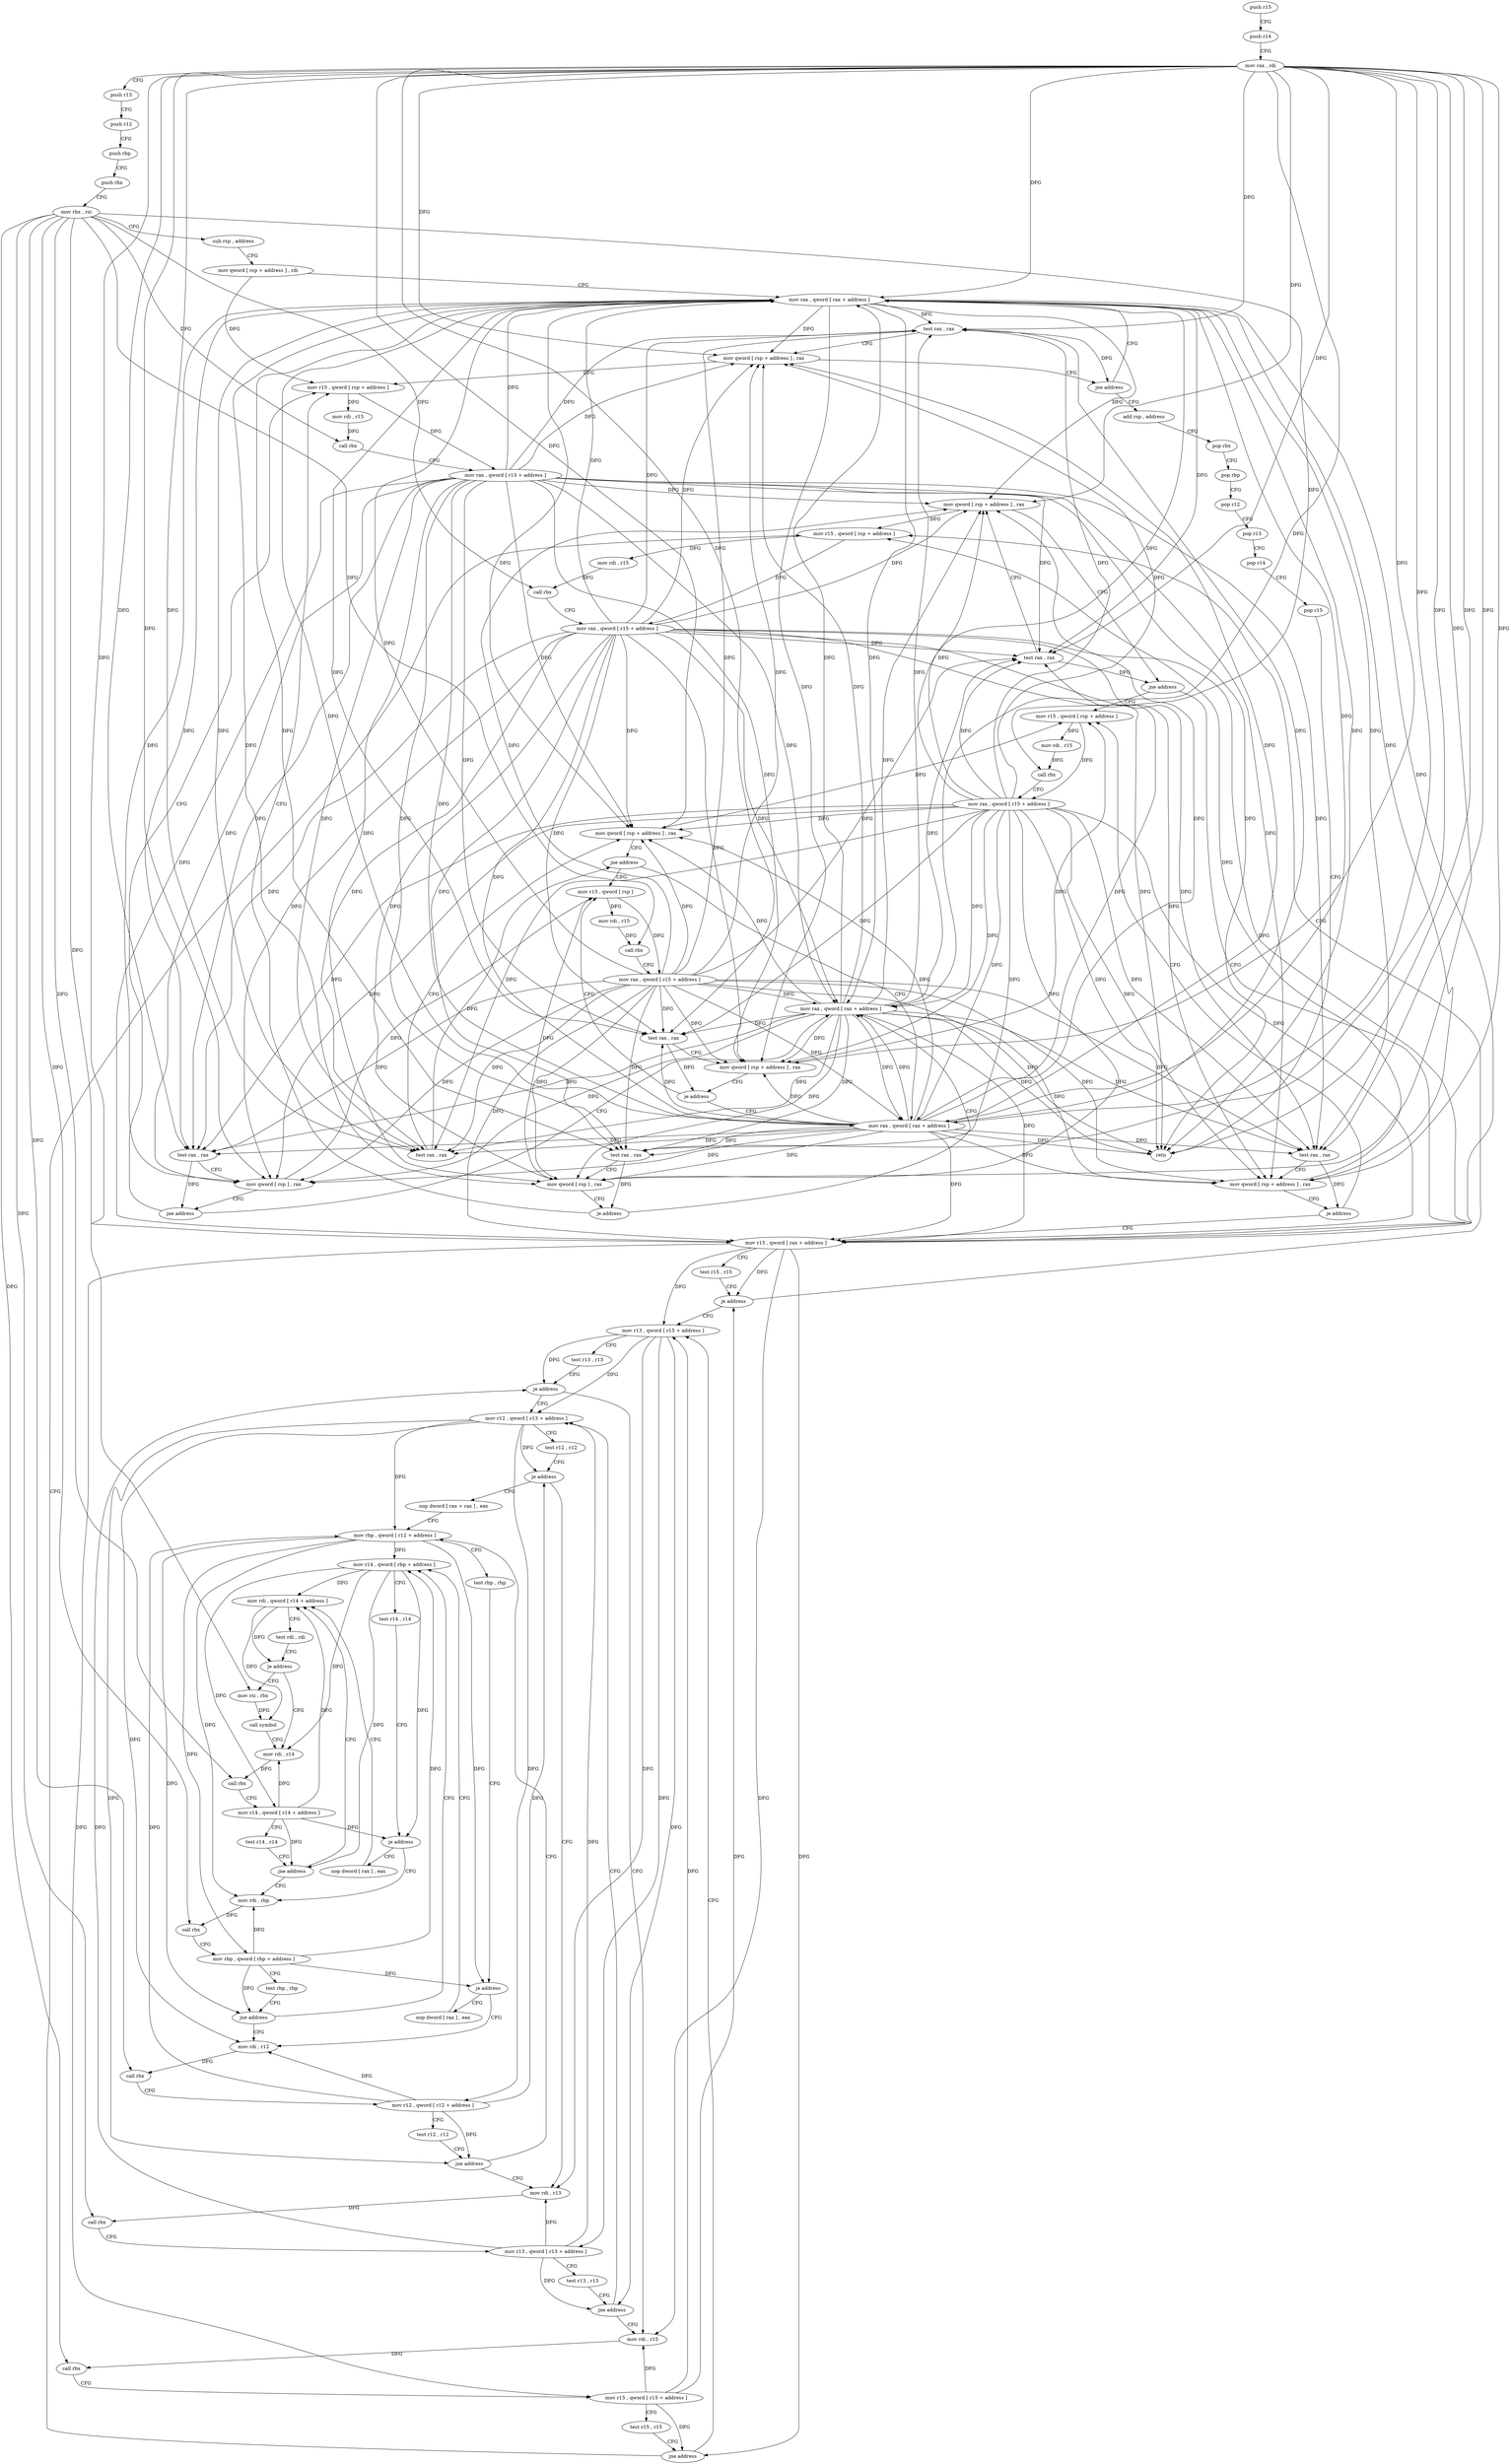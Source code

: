 digraph "func" {
"4241584" [label = "push r15" ]
"4241586" [label = "push r14" ]
"4241588" [label = "mov rax , rdi" ]
"4241591" [label = "push r13" ]
"4241593" [label = "push r12" ]
"4241595" [label = "push rbp" ]
"4241596" [label = "push rbx" ]
"4241597" [label = "mov rbx , rsi" ]
"4241600" [label = "sub rsp , address" ]
"4241604" [label = "mov qword [ rsp + address ] , rdi" ]
"4241609" [label = "mov rax , qword [ rax + address ]" ]
"4241957" [label = "mov r15 , qword [ rsp + address ]" ]
"4241962" [label = "mov rdi , r15" ]
"4241965" [label = "call rbx" ]
"4241967" [label = "mov rax , qword [ r15 + address ]" ]
"4241974" [label = "test rax , rax" ]
"4241977" [label = "mov qword [ rsp + address ] , rax" ]
"4241982" [label = "jne address" ]
"4241988" [label = "add rsp , address" ]
"4241629" [label = "mov rax , qword [ rax + address ]" ]
"4241636" [label = "test rax , rax" ]
"4241639" [label = "mov qword [ rsp + address ] , rax" ]
"4241644" [label = "je address" ]
"4241928" [label = "mov r15 , qword [ rsp ]" ]
"4241650" [label = "mov rax , qword [ rax + address ]" ]
"4241616" [label = "test rax , rax" ]
"4241619" [label = "mov qword [ rsp ] , rax" ]
"4241623" [label = "je address" ]
"4241992" [label = "pop rbx" ]
"4241993" [label = "pop rbp" ]
"4241994" [label = "pop r12" ]
"4241996" [label = "pop r13" ]
"4241998" [label = "pop r14" ]
"4242000" [label = "pop r15" ]
"4242002" [label = "retn" ]
"4241932" [label = "mov rdi , r15" ]
"4241935" [label = "call rbx" ]
"4241937" [label = "mov rax , qword [ r15 + address ]" ]
"4241944" [label = "test rax , rax" ]
"4241947" [label = "mov qword [ rsp ] , rax" ]
"4241951" [label = "jne address" ]
"4241657" [label = "test rax , rax" ]
"4241660" [label = "mov qword [ rsp + address ] , rax" ]
"4241665" [label = "je address" ]
"4241897" [label = "mov r15 , qword [ rsp + address ]" ]
"4241671" [label = "mov r15 , qword [ rax + address ]" ]
"4241902" [label = "mov rdi , r15" ]
"4241905" [label = "call rbx" ]
"4241907" [label = "mov rax , qword [ r15 + address ]" ]
"4241914" [label = "test rax , rax" ]
"4241917" [label = "mov qword [ rsp + address ] , rax" ]
"4241922" [label = "jne address" ]
"4241678" [label = "test r15 , r15" ]
"4241681" [label = "je address" ]
"4241866" [label = "mov r15 , qword [ rsp + address ]" ]
"4241687" [label = "mov r13 , qword [ r15 + address ]" ]
"4241871" [label = "mov rdi , r15" ]
"4241874" [label = "call rbx" ]
"4241876" [label = "mov rax , qword [ r15 + address ]" ]
"4241883" [label = "test rax , rax" ]
"4241886" [label = "mov qword [ rsp + address ] , rax" ]
"4241891" [label = "jne address" ]
"4241694" [label = "test r13 , r13" ]
"4241697" [label = "je address" ]
"4241845" [label = "mov rdi , r15" ]
"4241703" [label = "mov r12 , qword [ r13 + address ]" ]
"4241848" [label = "call rbx" ]
"4241850" [label = "mov r15 , qword [ r15 + address ]" ]
"4241857" [label = "test r15 , r15" ]
"4241860" [label = "jne address" ]
"4241710" [label = "test r12 , r12" ]
"4241713" [label = "je address" ]
"4241824" [label = "mov rdi , r13" ]
"4241715" [label = "nop dword [ rax + rax ] , eax" ]
"4241827" [label = "call rbx" ]
"4241829" [label = "mov r13 , qword [ r13 + address ]" ]
"4241836" [label = "test r13 , r13" ]
"4241839" [label = "jne address" ]
"4241720" [label = "mov rbp , qword [ r12 + address ]" ]
"4241806" [label = "mov rdi , r12" ]
"4241809" [label = "call rbx" ]
"4241811" [label = "mov r12 , qword [ r12 + address ]" ]
"4241819" [label = "test r12 , r12" ]
"4241822" [label = "jne address" ]
"4241733" [label = "nop dword [ rax ] , eax" ]
"4241736" [label = "mov r14 , qword [ rbp + address ]" ]
"4241728" [label = "test rbp , rbp" ]
"4241731" [label = "je address" ]
"4241789" [label = "mov rdi , rbp" ]
"4241792" [label = "call rbx" ]
"4241794" [label = "mov rbp , qword [ rbp + address ]" ]
"4241801" [label = "test rbp , rbp" ]
"4241804" [label = "jne address" ]
"4241748" [label = "nop dword [ rax ] , eax" ]
"4241752" [label = "mov rdi , qword [ r14 + address ]" ]
"4241743" [label = "test r14 , r14" ]
"4241746" [label = "je address" ]
"4241772" [label = "mov rdi , r14" ]
"4241775" [label = "call rbx" ]
"4241777" [label = "mov r14 , qword [ r14 + address ]" ]
"4241784" [label = "test r14 , r14" ]
"4241787" [label = "jne address" ]
"4241764" [label = "mov rsi , rbx" ]
"4241767" [label = "call symbol" ]
"4241759" [label = "test rdi , rdi" ]
"4241762" [label = "je address" ]
"4241584" -> "4241586" [ label = "CFG" ]
"4241586" -> "4241588" [ label = "CFG" ]
"4241588" -> "4241591" [ label = "CFG" ]
"4241588" -> "4241609" [ label = "DFG" ]
"4241588" -> "4241616" [ label = "DFG" ]
"4241588" -> "4241619" [ label = "DFG" ]
"4241588" -> "4241974" [ label = "DFG" ]
"4241588" -> "4241977" [ label = "DFG" ]
"4241588" -> "4241629" [ label = "DFG" ]
"4241588" -> "4241636" [ label = "DFG" ]
"4241588" -> "4241639" [ label = "DFG" ]
"4241588" -> "4242002" [ label = "DFG" ]
"4241588" -> "4241944" [ label = "DFG" ]
"4241588" -> "4241947" [ label = "DFG" ]
"4241588" -> "4241650" [ label = "DFG" ]
"4241588" -> "4241657" [ label = "DFG" ]
"4241588" -> "4241660" [ label = "DFG" ]
"4241588" -> "4241914" [ label = "DFG" ]
"4241588" -> "4241917" [ label = "DFG" ]
"4241588" -> "4241671" [ label = "DFG" ]
"4241588" -> "4241883" [ label = "DFG" ]
"4241588" -> "4241886" [ label = "DFG" ]
"4241591" -> "4241593" [ label = "CFG" ]
"4241593" -> "4241595" [ label = "CFG" ]
"4241595" -> "4241596" [ label = "CFG" ]
"4241596" -> "4241597" [ label = "CFG" ]
"4241597" -> "4241600" [ label = "CFG" ]
"4241597" -> "4241965" [ label = "DFG" ]
"4241597" -> "4241935" [ label = "DFG" ]
"4241597" -> "4241905" [ label = "DFG" ]
"4241597" -> "4241874" [ label = "DFG" ]
"4241597" -> "4241848" [ label = "DFG" ]
"4241597" -> "4241827" [ label = "DFG" ]
"4241597" -> "4241809" [ label = "DFG" ]
"4241597" -> "4241792" [ label = "DFG" ]
"4241597" -> "4241775" [ label = "DFG" ]
"4241597" -> "4241764" [ label = "DFG" ]
"4241600" -> "4241604" [ label = "CFG" ]
"4241604" -> "4241609" [ label = "CFG" ]
"4241604" -> "4241957" [ label = "DFG" ]
"4241609" -> "4241616" [ label = "DFG" ]
"4241609" -> "4241619" [ label = "DFG" ]
"4241609" -> "4241974" [ label = "DFG" ]
"4241609" -> "4241977" [ label = "DFG" ]
"4241609" -> "4241629" [ label = "DFG" ]
"4241609" -> "4241636" [ label = "DFG" ]
"4241609" -> "4241639" [ label = "DFG" ]
"4241609" -> "4242002" [ label = "DFG" ]
"4241609" -> "4241944" [ label = "DFG" ]
"4241609" -> "4241947" [ label = "DFG" ]
"4241609" -> "4241650" [ label = "DFG" ]
"4241609" -> "4241657" [ label = "DFG" ]
"4241609" -> "4241660" [ label = "DFG" ]
"4241609" -> "4241914" [ label = "DFG" ]
"4241609" -> "4241917" [ label = "DFG" ]
"4241609" -> "4241671" [ label = "DFG" ]
"4241609" -> "4241883" [ label = "DFG" ]
"4241609" -> "4241886" [ label = "DFG" ]
"4241957" -> "4241962" [ label = "DFG" ]
"4241957" -> "4241967" [ label = "DFG" ]
"4241962" -> "4241965" [ label = "DFG" ]
"4241965" -> "4241967" [ label = "CFG" ]
"4241967" -> "4241974" [ label = "DFG" ]
"4241967" -> "4241609" [ label = "DFG" ]
"4241967" -> "4241616" [ label = "DFG" ]
"4241967" -> "4241619" [ label = "DFG" ]
"4241967" -> "4241977" [ label = "DFG" ]
"4241967" -> "4241629" [ label = "DFG" ]
"4241967" -> "4241636" [ label = "DFG" ]
"4241967" -> "4241639" [ label = "DFG" ]
"4241967" -> "4242002" [ label = "DFG" ]
"4241967" -> "4241944" [ label = "DFG" ]
"4241967" -> "4241947" [ label = "DFG" ]
"4241967" -> "4241650" [ label = "DFG" ]
"4241967" -> "4241657" [ label = "DFG" ]
"4241967" -> "4241660" [ label = "DFG" ]
"4241967" -> "4241914" [ label = "DFG" ]
"4241967" -> "4241917" [ label = "DFG" ]
"4241967" -> "4241671" [ label = "DFG" ]
"4241967" -> "4241883" [ label = "DFG" ]
"4241967" -> "4241886" [ label = "DFG" ]
"4241974" -> "4241977" [ label = "CFG" ]
"4241974" -> "4241982" [ label = "DFG" ]
"4241977" -> "4241982" [ label = "CFG" ]
"4241977" -> "4241957" [ label = "DFG" ]
"4241982" -> "4241609" [ label = "CFG" ]
"4241982" -> "4241988" [ label = "CFG" ]
"4241988" -> "4241992" [ label = "CFG" ]
"4241629" -> "4241636" [ label = "DFG" ]
"4241629" -> "4241609" [ label = "DFG" ]
"4241629" -> "4241616" [ label = "DFG" ]
"4241629" -> "4241619" [ label = "DFG" ]
"4241629" -> "4241974" [ label = "DFG" ]
"4241629" -> "4241977" [ label = "DFG" ]
"4241629" -> "4241639" [ label = "DFG" ]
"4241629" -> "4242002" [ label = "DFG" ]
"4241629" -> "4241944" [ label = "DFG" ]
"4241629" -> "4241947" [ label = "DFG" ]
"4241629" -> "4241650" [ label = "DFG" ]
"4241629" -> "4241657" [ label = "DFG" ]
"4241629" -> "4241660" [ label = "DFG" ]
"4241629" -> "4241914" [ label = "DFG" ]
"4241629" -> "4241917" [ label = "DFG" ]
"4241629" -> "4241671" [ label = "DFG" ]
"4241629" -> "4241883" [ label = "DFG" ]
"4241629" -> "4241886" [ label = "DFG" ]
"4241636" -> "4241639" [ label = "CFG" ]
"4241636" -> "4241644" [ label = "DFG" ]
"4241639" -> "4241644" [ label = "CFG" ]
"4241639" -> "4241897" [ label = "DFG" ]
"4241644" -> "4241928" [ label = "CFG" ]
"4241644" -> "4241650" [ label = "CFG" ]
"4241928" -> "4241932" [ label = "DFG" ]
"4241928" -> "4241937" [ label = "DFG" ]
"4241650" -> "4241657" [ label = "DFG" ]
"4241650" -> "4241609" [ label = "DFG" ]
"4241650" -> "4241616" [ label = "DFG" ]
"4241650" -> "4241619" [ label = "DFG" ]
"4241650" -> "4241974" [ label = "DFG" ]
"4241650" -> "4241977" [ label = "DFG" ]
"4241650" -> "4241629" [ label = "DFG" ]
"4241650" -> "4241636" [ label = "DFG" ]
"4241650" -> "4241639" [ label = "DFG" ]
"4241650" -> "4241944" [ label = "DFG" ]
"4241650" -> "4241947" [ label = "DFG" ]
"4241650" -> "4242002" [ label = "DFG" ]
"4241650" -> "4241660" [ label = "DFG" ]
"4241650" -> "4241914" [ label = "DFG" ]
"4241650" -> "4241917" [ label = "DFG" ]
"4241650" -> "4241671" [ label = "DFG" ]
"4241650" -> "4241883" [ label = "DFG" ]
"4241650" -> "4241886" [ label = "DFG" ]
"4241616" -> "4241619" [ label = "CFG" ]
"4241616" -> "4241623" [ label = "DFG" ]
"4241619" -> "4241623" [ label = "CFG" ]
"4241619" -> "4241928" [ label = "DFG" ]
"4241623" -> "4241957" [ label = "CFG" ]
"4241623" -> "4241629" [ label = "CFG" ]
"4241992" -> "4241993" [ label = "CFG" ]
"4241993" -> "4241994" [ label = "CFG" ]
"4241994" -> "4241996" [ label = "CFG" ]
"4241996" -> "4241998" [ label = "CFG" ]
"4241998" -> "4242000" [ label = "CFG" ]
"4242000" -> "4242002" [ label = "CFG" ]
"4241932" -> "4241935" [ label = "DFG" ]
"4241935" -> "4241937" [ label = "CFG" ]
"4241937" -> "4241944" [ label = "DFG" ]
"4241937" -> "4241609" [ label = "DFG" ]
"4241937" -> "4241616" [ label = "DFG" ]
"4241937" -> "4241619" [ label = "DFG" ]
"4241937" -> "4241974" [ label = "DFG" ]
"4241937" -> "4241977" [ label = "DFG" ]
"4241937" -> "4241629" [ label = "DFG" ]
"4241937" -> "4241636" [ label = "DFG" ]
"4241937" -> "4241639" [ label = "DFG" ]
"4241937" -> "4242002" [ label = "DFG" ]
"4241937" -> "4241947" [ label = "DFG" ]
"4241937" -> "4241650" [ label = "DFG" ]
"4241937" -> "4241657" [ label = "DFG" ]
"4241937" -> "4241660" [ label = "DFG" ]
"4241937" -> "4241914" [ label = "DFG" ]
"4241937" -> "4241917" [ label = "DFG" ]
"4241937" -> "4241671" [ label = "DFG" ]
"4241937" -> "4241883" [ label = "DFG" ]
"4241937" -> "4241886" [ label = "DFG" ]
"4241944" -> "4241947" [ label = "CFG" ]
"4241944" -> "4241951" [ label = "DFG" ]
"4241947" -> "4241951" [ label = "CFG" ]
"4241947" -> "4241928" [ label = "DFG" ]
"4241951" -> "4241629" [ label = "CFG" ]
"4241951" -> "4241957" [ label = "CFG" ]
"4241657" -> "4241660" [ label = "CFG" ]
"4241657" -> "4241665" [ label = "DFG" ]
"4241660" -> "4241665" [ label = "CFG" ]
"4241660" -> "4241866" [ label = "DFG" ]
"4241665" -> "4241897" [ label = "CFG" ]
"4241665" -> "4241671" [ label = "CFG" ]
"4241897" -> "4241902" [ label = "DFG" ]
"4241897" -> "4241907" [ label = "DFG" ]
"4241671" -> "4241678" [ label = "CFG" ]
"4241671" -> "4241681" [ label = "DFG" ]
"4241671" -> "4241687" [ label = "DFG" ]
"4241671" -> "4241845" [ label = "DFG" ]
"4241671" -> "4241850" [ label = "DFG" ]
"4241671" -> "4241860" [ label = "DFG" ]
"4241902" -> "4241905" [ label = "DFG" ]
"4241905" -> "4241907" [ label = "CFG" ]
"4241907" -> "4241914" [ label = "DFG" ]
"4241907" -> "4241609" [ label = "DFG" ]
"4241907" -> "4241616" [ label = "DFG" ]
"4241907" -> "4241619" [ label = "DFG" ]
"4241907" -> "4241974" [ label = "DFG" ]
"4241907" -> "4241977" [ label = "DFG" ]
"4241907" -> "4241629" [ label = "DFG" ]
"4241907" -> "4241636" [ label = "DFG" ]
"4241907" -> "4241639" [ label = "DFG" ]
"4241907" -> "4241944" [ label = "DFG" ]
"4241907" -> "4241947" [ label = "DFG" ]
"4241907" -> "4241650" [ label = "DFG" ]
"4241907" -> "4241657" [ label = "DFG" ]
"4241907" -> "4241660" [ label = "DFG" ]
"4241907" -> "4242002" [ label = "DFG" ]
"4241907" -> "4241917" [ label = "DFG" ]
"4241907" -> "4241671" [ label = "DFG" ]
"4241907" -> "4241883" [ label = "DFG" ]
"4241907" -> "4241886" [ label = "DFG" ]
"4241914" -> "4241917" [ label = "CFG" ]
"4241914" -> "4241922" [ label = "DFG" ]
"4241917" -> "4241922" [ label = "CFG" ]
"4241917" -> "4241897" [ label = "DFG" ]
"4241922" -> "4241650" [ label = "CFG" ]
"4241922" -> "4241928" [ label = "CFG" ]
"4241678" -> "4241681" [ label = "CFG" ]
"4241681" -> "4241866" [ label = "CFG" ]
"4241681" -> "4241687" [ label = "CFG" ]
"4241866" -> "4241871" [ label = "DFG" ]
"4241866" -> "4241876" [ label = "DFG" ]
"4241687" -> "4241694" [ label = "CFG" ]
"4241687" -> "4241697" [ label = "DFG" ]
"4241687" -> "4241703" [ label = "DFG" ]
"4241687" -> "4241824" [ label = "DFG" ]
"4241687" -> "4241829" [ label = "DFG" ]
"4241687" -> "4241839" [ label = "DFG" ]
"4241871" -> "4241874" [ label = "DFG" ]
"4241874" -> "4241876" [ label = "CFG" ]
"4241876" -> "4241883" [ label = "DFG" ]
"4241876" -> "4241609" [ label = "DFG" ]
"4241876" -> "4241616" [ label = "DFG" ]
"4241876" -> "4241619" [ label = "DFG" ]
"4241876" -> "4241974" [ label = "DFG" ]
"4241876" -> "4241977" [ label = "DFG" ]
"4241876" -> "4241629" [ label = "DFG" ]
"4241876" -> "4241636" [ label = "DFG" ]
"4241876" -> "4241639" [ label = "DFG" ]
"4241876" -> "4241944" [ label = "DFG" ]
"4241876" -> "4241947" [ label = "DFG" ]
"4241876" -> "4241650" [ label = "DFG" ]
"4241876" -> "4241657" [ label = "DFG" ]
"4241876" -> "4241660" [ label = "DFG" ]
"4241876" -> "4241914" [ label = "DFG" ]
"4241876" -> "4241917" [ label = "DFG" ]
"4241876" -> "4241671" [ label = "DFG" ]
"4241876" -> "4242002" [ label = "DFG" ]
"4241876" -> "4241886" [ label = "DFG" ]
"4241883" -> "4241886" [ label = "CFG" ]
"4241883" -> "4241891" [ label = "DFG" ]
"4241886" -> "4241891" [ label = "CFG" ]
"4241886" -> "4241866" [ label = "DFG" ]
"4241891" -> "4241671" [ label = "CFG" ]
"4241891" -> "4241897" [ label = "CFG" ]
"4241694" -> "4241697" [ label = "CFG" ]
"4241697" -> "4241845" [ label = "CFG" ]
"4241697" -> "4241703" [ label = "CFG" ]
"4241845" -> "4241848" [ label = "DFG" ]
"4241703" -> "4241710" [ label = "CFG" ]
"4241703" -> "4241713" [ label = "DFG" ]
"4241703" -> "4241720" [ label = "DFG" ]
"4241703" -> "4241806" [ label = "DFG" ]
"4241703" -> "4241811" [ label = "DFG" ]
"4241703" -> "4241822" [ label = "DFG" ]
"4241848" -> "4241850" [ label = "CFG" ]
"4241850" -> "4241857" [ label = "CFG" ]
"4241850" -> "4241681" [ label = "DFG" ]
"4241850" -> "4241687" [ label = "DFG" ]
"4241850" -> "4241845" [ label = "DFG" ]
"4241850" -> "4241860" [ label = "DFG" ]
"4241857" -> "4241860" [ label = "CFG" ]
"4241860" -> "4241687" [ label = "CFG" ]
"4241860" -> "4241866" [ label = "CFG" ]
"4241710" -> "4241713" [ label = "CFG" ]
"4241713" -> "4241824" [ label = "CFG" ]
"4241713" -> "4241715" [ label = "CFG" ]
"4241824" -> "4241827" [ label = "DFG" ]
"4241715" -> "4241720" [ label = "CFG" ]
"4241827" -> "4241829" [ label = "CFG" ]
"4241829" -> "4241836" [ label = "CFG" ]
"4241829" -> "4241697" [ label = "DFG" ]
"4241829" -> "4241703" [ label = "DFG" ]
"4241829" -> "4241824" [ label = "DFG" ]
"4241829" -> "4241839" [ label = "DFG" ]
"4241836" -> "4241839" [ label = "CFG" ]
"4241839" -> "4241703" [ label = "CFG" ]
"4241839" -> "4241845" [ label = "CFG" ]
"4241720" -> "4241728" [ label = "CFG" ]
"4241720" -> "4241731" [ label = "DFG" ]
"4241720" -> "4241736" [ label = "DFG" ]
"4241720" -> "4241789" [ label = "DFG" ]
"4241720" -> "4241794" [ label = "DFG" ]
"4241720" -> "4241804" [ label = "DFG" ]
"4241806" -> "4241809" [ label = "DFG" ]
"4241809" -> "4241811" [ label = "CFG" ]
"4241811" -> "4241819" [ label = "CFG" ]
"4241811" -> "4241713" [ label = "DFG" ]
"4241811" -> "4241720" [ label = "DFG" ]
"4241811" -> "4241806" [ label = "DFG" ]
"4241811" -> "4241822" [ label = "DFG" ]
"4241819" -> "4241822" [ label = "CFG" ]
"4241822" -> "4241720" [ label = "CFG" ]
"4241822" -> "4241824" [ label = "CFG" ]
"4241733" -> "4241736" [ label = "CFG" ]
"4241736" -> "4241743" [ label = "CFG" ]
"4241736" -> "4241746" [ label = "DFG" ]
"4241736" -> "4241752" [ label = "DFG" ]
"4241736" -> "4241772" [ label = "DFG" ]
"4241736" -> "4241777" [ label = "DFG" ]
"4241736" -> "4241787" [ label = "DFG" ]
"4241728" -> "4241731" [ label = "CFG" ]
"4241731" -> "4241806" [ label = "CFG" ]
"4241731" -> "4241733" [ label = "CFG" ]
"4241789" -> "4241792" [ label = "DFG" ]
"4241792" -> "4241794" [ label = "CFG" ]
"4241794" -> "4241801" [ label = "CFG" ]
"4241794" -> "4241731" [ label = "DFG" ]
"4241794" -> "4241736" [ label = "DFG" ]
"4241794" -> "4241789" [ label = "DFG" ]
"4241794" -> "4241804" [ label = "DFG" ]
"4241801" -> "4241804" [ label = "CFG" ]
"4241804" -> "4241736" [ label = "CFG" ]
"4241804" -> "4241806" [ label = "CFG" ]
"4241748" -> "4241752" [ label = "CFG" ]
"4241752" -> "4241759" [ label = "CFG" ]
"4241752" -> "4241762" [ label = "DFG" ]
"4241752" -> "4241767" [ label = "DFG" ]
"4241743" -> "4241746" [ label = "CFG" ]
"4241746" -> "4241789" [ label = "CFG" ]
"4241746" -> "4241748" [ label = "CFG" ]
"4241772" -> "4241775" [ label = "DFG" ]
"4241775" -> "4241777" [ label = "CFG" ]
"4241777" -> "4241784" [ label = "CFG" ]
"4241777" -> "4241746" [ label = "DFG" ]
"4241777" -> "4241752" [ label = "DFG" ]
"4241777" -> "4241772" [ label = "DFG" ]
"4241777" -> "4241787" [ label = "DFG" ]
"4241784" -> "4241787" [ label = "CFG" ]
"4241787" -> "4241752" [ label = "CFG" ]
"4241787" -> "4241789" [ label = "CFG" ]
"4241764" -> "4241767" [ label = "DFG" ]
"4241767" -> "4241772" [ label = "CFG" ]
"4241759" -> "4241762" [ label = "CFG" ]
"4241762" -> "4241772" [ label = "CFG" ]
"4241762" -> "4241764" [ label = "CFG" ]
}
